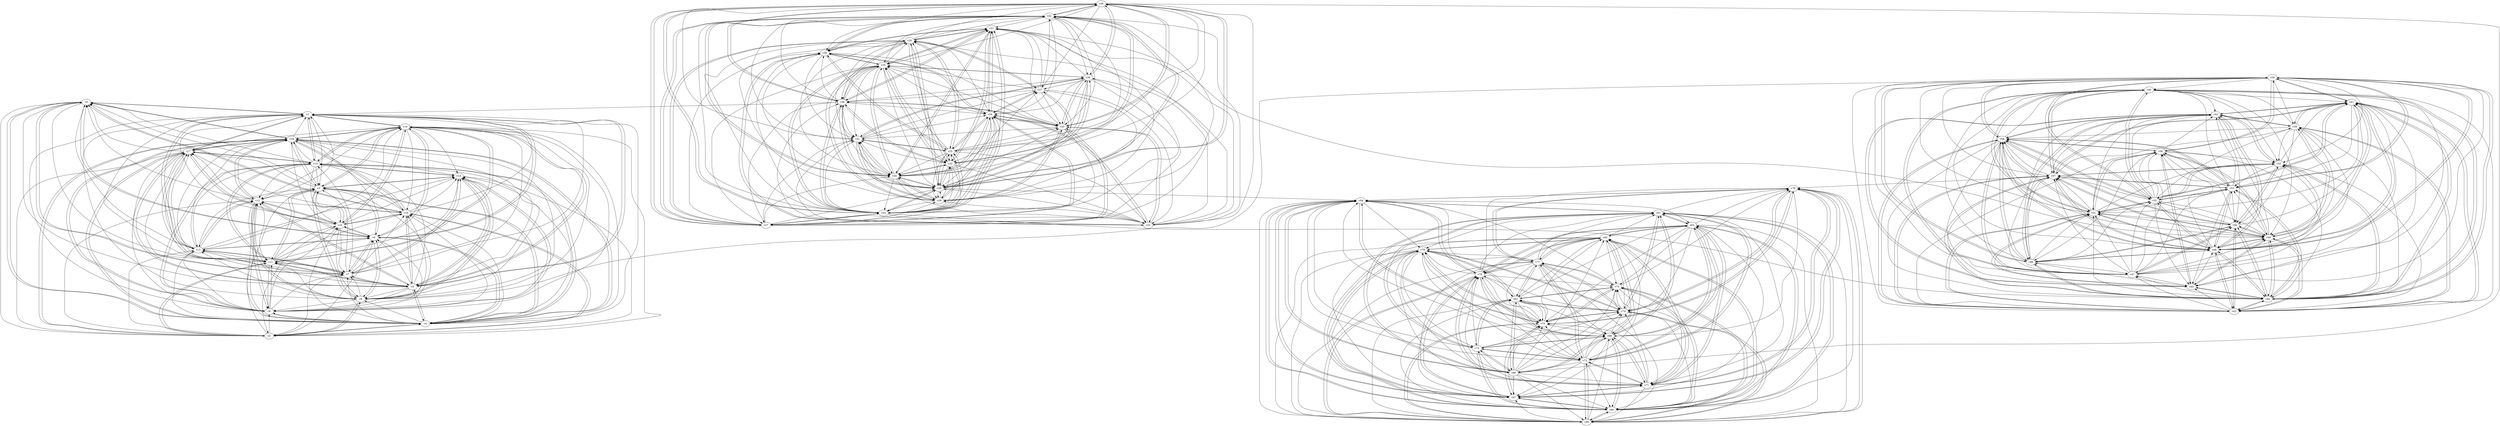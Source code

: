 digraph buchi_test108 {
    v0 [name="v0", player=0, priority=0];
    v1 [name="v1", player=0, priority=1];
    v2 [name="v2", player=1, priority=0];
    v3 [name="v3", player=1, priority=0];
    v4 [name="v4", player=1, priority=0];
    v5 [name="v5", player=0, priority=0];
    v6 [name="v6", player=1, priority=1];
    v7 [name="v7", player=0, priority=1];
    v8 [name="v8", player=1, priority=1];
    v9 [name="v9", player=0, priority=0];
    v10 [name="v10", player=1, priority=1];
    v11 [name="v11", player=0, priority=1];
    v12 [name="v12", player=0, priority=1];
    v13 [name="v13", player=1, priority=0];
    v14 [name="v14", player=0, priority=0];
    v15 [name="v15", player=0, priority=0];
    v16 [name="v16", player=1, priority=0];
    v17 [name="v17", player=1, priority=1];
    v18 [name="v18", player=0, priority=1];
    v19 [name="v19", player=0, priority=1];
    v20 [name="v20", player=1, priority=0];
    v21 [name="v21", player=0, priority=1];
    v22 [name="v22", player=1, priority=0];
    v23 [name="v23", player=1, priority=0];
    v24 [name="v24", player=1, priority=1];
    v25 [name="v25", player=0, priority=0];
    v26 [name="v26", player=0, priority=0];
    v27 [name="v27", player=0, priority=0];
    v28 [name="v28", player=0, priority=1];
    v29 [name="v29", player=1, priority=1];
    v30 [name="v30", player=1, priority=0];
    v31 [name="v31", player=1, priority=0];
    v32 [name="v32", player=1, priority=1];
    v33 [name="v33", player=1, priority=0];
    v34 [name="v34", player=0, priority=0];
    v35 [name="v35", player=1, priority=0];
    v36 [name="v36", player=0, priority=0];
    v37 [name="v37", player=0, priority=0];
    v38 [name="v38", player=1, priority=1];
    v39 [name="v39", player=0, priority=0];
    v40 [name="v40", player=0, priority=0];
    v41 [name="v41", player=0, priority=1];
    v42 [name="v42", player=0, priority=0];
    v43 [name="v43", player=0, priority=1];
    v44 [name="v44", player=1, priority=1];
    v45 [name="v45", player=1, priority=0];
    v46 [name="v46", player=0, priority=0];
    v47 [name="v47", player=0, priority=1];
    v48 [name="v48", player=1, priority=0];
    v49 [name="v49", player=0, priority=0];
    v50 [name="v50", player=0, priority=1];
    v51 [name="v51", player=0, priority=1];
    v52 [name="v52", player=0, priority=0];
    v53 [name="v53", player=0, priority=0];
    v54 [name="v54", player=0, priority=0];
    v55 [name="v55", player=0, priority=0];
    v56 [name="v56", player=1, priority=0];
    v57 [name="v57", player=1, priority=1];
    v58 [name="v58", player=1, priority=0];
    v59 [name="v59", player=1, priority=0];
    v60 [name="v60", player=0, priority=0];
    v61 [name="v61", player=0, priority=0];
    v62 [name="v62", player=1, priority=0];
    v63 [name="v63", player=1, priority=0];
    v64 [name="v64", player=0, priority=1];
    v65 [name="v65", player=0, priority=1];
    v66 [name="v66", player=0, priority=1];
    v67 [name="v67", player=1, priority=1];
    v68 [name="v68", player=1, priority=1];
    v69 [name="v69", player=1, priority=1];
    v70 [name="v70", player=0, priority=0];
    v71 [name="v71", player=1, priority=1];
    v72 [name="v72", player=1, priority=1];
    v73 [name="v73", player=1, priority=1];
    v74 [name="v74", player=0, priority=1];
    v75 [name="v75", player=0, priority=1];
    v76 [name="v76", player=1, priority=1];
    v77 [name="v77", player=1, priority=1];
    v78 [name="v78", player=0, priority=1];
    v79 [name="v79", player=1, priority=0];
    v55 -> v57;
    v7 -> v17;
    v18 -> v17;
    v47 -> v53;
    v78 -> v68;
    v70 -> v64;
    v26 -> v39;
    v78 -> v77;
    v29 -> v32;
    v8 -> v9;
    v19 -> v9;
    v79 -> v60;
    v11 -> v5;
    v40 -> v41;
    v19 -> v18;
    v48 -> v54;
    v11 -> v14;
    v63 -> v61;
    v41 -> v42;
    v52 -> v42;
    v4 -> v2;
    v33 -> v38;
    v41 -> v51;
    v25 -> v34;
    v62 -> v74;
    v44 -> v47;
    v3 -> v6;
    v34 -> v21;
    v14 -> v15;
    v34 -> v30;
    v74 -> v66;
    v66 -> v62;
    v74 -> v75;
    v37 -> v35;
    v7 -> v3;
    v18 -> v3;
    v55 -> v52;
    v59 -> v41;
    v18 -> v12;
    v59 -> v50;
    v26 -> v25;
    v67 -> v63;
    v47 -> v57;
    v70 -> v68;
    v19 -> v4;
    v77 -> v76;
    v29 -> v36;
    v48 -> v49;
    v21 -> v32;
    v0 -> v9;
    v11 -> v9;
    v40 -> v45;
    v48 -> v58;
    v33 -> v24;
    v73 -> v60;
    v25 -> v20;
    v62 -> v69;
    v73 -> v69;
    v25 -> v29;
    v44 -> v51;
    v51 -> v50;
    v34 -> v25;
    v74 -> v61;
    v3 -> v19;
    v37 -> v21;
    v22 -> v32;
    v74 -> v70;
    v74 -> v79;
    v66 -> v75;
    v15 -> v2;
    v36 -> v34;
    v15 -> v11;
    v55 -> v56;
    v7 -> v16;
    v18 -> v16;
    v47 -> v52;
    v29 -> v22;
    v29 -> v31;
    v69 -> v67;
    v48 -> v44;
    v21 -> v27;
    v69 -> v76;
    v48 -> v53;
    v21 -> v36;
    v61 -> v72;
    v40 -> v49;
    v10 -> v8;
    v33 -> v28;
    v73 -> v64;
    v25 -> v24;
    v62 -> v73;
    v25 -> v33;
    v51 -> v45;
    v14 -> v5;
    v43 -> v41;
    v51 -> v54;
    v43 -> v50;
    v22 -> v27;
    v74 -> v65;
    v43 -> v59;
    v66 -> v61;
    v36 -> v29;
    v15 -> v6;
    v55 -> v42;
    v7 -> v2;
    v18 -> v2;
    v36 -> v38;
    v28 -> v34;
    v55 -> v51;
    v7 -> v11;
    v59 -> v40;
    v59 -> v49;
    v65 -> v74;
    v47 -> v56;
    v6 -> v15;
    v77 -> v66;
    v29 -> v26;
    v69 -> v62;
    v77 -> v75;
    v50 -> v58;
    v69 -> v71;
    v40 -> v44;
    v10 -> v3;
    v21 -> v49;
    v10 -> v12;
    v2 -> v8;
    v54 -> v46;
    v33 -> v23;
    v2 -> v17;
    v54 -> v55;
    v62 -> v68;
    v73 -> v68;
    v25 -> v28;
    v62 -> v77;
    v51 -> v40;
    v73 -> v77;
    v3 -> v0;
    v32 -> v36;
    v3 -> v9;
    v43 -> v45;
    v51 -> v58;
    v74 -> v60;
    v3 -> v18;
    v36 -> v24;
    v36 -> v33;
    v28 -> v29;
    v65 -> v78;
    v76 -> v78;
    v68 -> v74;
    v47 -> v51;
    v6 -> v10;
    v58 -> v48;
    v77 -> v61;
    v6 -> v19;
    v77 -> v70;
    v29 -> v30;
    v69 -> v66;
    v69 -> v75;
    v42 -> v58;
    v21 -> v35;
    v10 -> v7;
    v20 -> v39;
    v54 -> v41;
    v10 -> v16;
    v2 -> v12;
    v62 -> v63;
    v73 -> v63;
    v54 -> v59;
    v32 -> v22;
    v73 -> v72;
    v32 -> v31;
    v24 -> v27;
    v35 -> v27;
    v3 -> v4;
    v43 -> v40;
    v51 -> v53;
    v24 -> v36;
    v35 -> v36;
    v43 -> v49;
    v72 -> v76;
    v36 -> v1;
    v43 -> v58;
    v17 -> v15;
    v65 -> v64;
    v76 -> v64;
    v55 -> v41;
    v28 -> v24;
    v68 -> v60;
    v65 -> v73;
    v76 -> v73;
    v28 -> v33;
    v68 -> v69;
    v57 -> v78;
    v58 -> v43;
    v6 -> v14;
    v77 -> v65;
    v29 -> v25;
    v69 -> v61;
    v77 -> v74;
    v69 -> v70;
    v21 -> v30;
    v61 -> v66;
    v10 -> v2;
    v31 -> v34;
    v54 -> v45;
    v23 -> v39;
    v32 -> v26;
    v32 -> v35;
    v16 -> v18;
    v51 -> v48;
    v24 -> v31;
    v35 -> v31;
    v43 -> v44;
    v64 -> v67;
    v72 -> v71;
    v64 -> v76;
    v17 -> v1;
    v5 -> v8;
    v9 -> v6;
    v5 -> v17;
    v46 -> v55;
    v36 -> v32;
    v49 -> v51;
    v65 -> v68;
    v68 -> v64;
    v76 -> v68;
    v58 -> v47;
    v77 -> v60;
    v50 -> v43;
    v6 -> v18;
    v58 -> v56;
    v50 -> v52;
    v69 -> v65;
    v42 -> v48;
    v39 -> v33;
    v20 -> v29;
    v31 -> v29;
    v31 -> v38;
    v54 -> v40;
    v23 -> v34;
    v2 -> v11;
    v32 -> v21;
    v1 -> v15;
    v13 -> v17;
    v32 -> v30;
    v72 -> v66;
    v24 -> v26;
    v24 -> v35;
    v24 -> v44;
    v17 -> v5;
    v57 -> v41;
    v9 -> v1;
    v5 -> v12;
    v46 -> v50;
    v76 -> v63;
    v9 -> v10;
    v9 -> v19;
    v6 -> v4;
    v58 -> v42;
    v79 -> v74;
    v6 -> v13;
    v58 -> v51;
    v50 -> v47;
    v69 -> v60;
    v71 -> v79;
    v54 -> v8;
    v50 -> v56;
    v42 -> v52;
    v23 -> v20;
    v23 -> v29;
    v54 -> v44;
    v23 -> v38;
    v13 -> v12;
    v53 -> v48;
    v32 -> v25;
    v72 -> v61;
    v1 -> v19;
    v24 -> v21;
    v35 -> v21;
    v16 -> v17;
    v53 -> v57;
    v35 -> v30;
    v64 -> v66;
    v72 -> v70;
    v17 -> v0;
    v38 -> v32;
    v5 -> v7;
    v17 -> v9;
    v49 -> v41;
    v5 -> v16;
    v46 -> v54;
    v65 -> v67;
    v49 -> v50;
    v76 -> v67;
    v68 -> v63;
    v49 -> v59;
    v27 -> v22;
    v68 -> v72;
    v27 -> v31;
    v79 -> v69;
    v58 -> v46;
    v71 -> v65;
    v71 -> v74;
    v63 -> v70;
    v42 -> v47;
    v39 -> v23;
    v12 -> v6;
    v20 -> v28;
    v31 -> v28;
    v75 -> v62;
    v20 -> v37;
    v31 -> v37;
    v23 -> v33;
    v75 -> v71;
    v1 -> v5;
    v13 -> v7;
    v32 -> v20;
    v16 -> v3;
    v34 -> v39;
    v45 -> v48;
    v24 -> v25;
    v64 -> v61;
    v72 -> v74;
    v64 -> v70;
    v64 -> v79;
    v38 -> v27;
    v17 -> v4;
    v46 -> v40;
    v57 -> v40;
    v9 -> v0;
    v5 -> v11;
    v57 -> v49;
    v49 -> v45;
    v46 -> v58;
    v57 -> v58;
    v8 -> v13;
    v27 -> v26;
    v30 -> v22;
    v71 -> v60;
    v0 -> v18;
    v30 -> v31;
    v63 -> v65;
    v71 -> v78;
    v63 -> v74;
    v12 -> v1;
    v12 -> v10;
    v4 -> v6;
    v41 -> v55;
    v52 -> v55;
    v20 -> v32;
    v4 -> v15;
    v60 -> v68;
    v23 -> v28;
    v75 -> v66;
    v60 -> v77;
    v1 -> v0;
    v13 -> v2;
    v1 -> v9;
    v13 -> v11;
    v53 -> v56;
    v56 -> v52;
    v26 -> v29;
    v38 -> v31;
    v5 -> v6;
    v46 -> v44;
    v57 -> v44;
    v26 -> v38;
    v67 -> v76;
    v78 -> v67;
    v0 -> v4;
    v19 -> v17;
    v27 -> v30;
    v79 -> v68;
    v27 -> v39;
    v63 -> v60;
    v79 -> v77;
    v30 -> v35;
    v71 -> v73;
    v39 -> v22;
    v12 -> v5;
    v52 -> v41;
    v63 -> v78;
    v52 -> v50;
    v60 -> v63;
    v4 -> v10;
    v44 -> v46;
    v41 -> v59;
    v34 -> v20;
    v75 -> v70;
    v34 -> v29;
    v1 -> v4;
    v53 -> v42;
    v16 -> v2;
    v22 -> v36;
    v1 -> v13;
    v37 -> v34;
    v66 -> v79;
    v45 -> v56;
    v26 -> v24;
    v38 -> v26;
    v59 -> v58;
    v26 -> v33;
    v38 -> v35;
    v67 -> v71;
    v70 -> v67;
    v78 -> v71;
    v49 -> v44;
    v8 -> v3;
    v8 -> v12;
    v19 -> v12;
    v30 -> v21;
    v48 -> v57;
    v79 -> v72;
    v11 -> v17;
    v71 -> v68;
    v63 -> v73;
    v12 -> v0;
    v41 -> v45;
    v4 -> v5;
    v44 -> v41;
    v41 -> v54;
    v60 -> v67;
    v4 -> v14;
    v44 -> v50;
    v44 -> v59;
    v34 -> v24;
    v37 -> v20;
    v22 -> v31;
    v34 -> v33;
    v37 -> v29;
    v66 -> v65;
    v45 -> v42;
    v56 -> v42;
    v74 -> v78;
    v15 -> v1;
    v45 -> v51;
    v56 -> v51;
    v15 -> v10;
    v18 -> v6;
    v15 -> v19;
    v38 -> v21;
    v7 -> v15;
    v38 -> v30;
    v67 -> v66;
    v70 -> v62;
    v26 -> v37;
    v8 -> v7;
    v48 -> v43;
    v27 -> v20;
    v11 -> v3;
    v8 -> v16;
    v19 -> v16;
    v48 -> v52;
    v11 -> v12;
    v40 -> v48;
    v71 -> v63;
    v40 -> v57;
    v63 -> v68;
    v33 -> v27;
    v12 -> v4;
    v25 -> v23;
    v4 -> v0;
    v33 -> v36;
    v41 -> v49;
    v25 -> v32;
    v62 -> v72;
    v4 -> v9;
    v44 -> v45;
    v44 -> v54;
    v3 -> v13;
    v22 -> v26;
    v34 -> v28;
    v66 -> v60;
    v22 -> v35;
    v34 -> v37;
    v37 -> v33;
    v66 -> v78;
    v7 -> v1;
    v18 -> v1;
    v15 -> v14;
    v59 -> v48;
    v26 -> v23;
    v55 -> v59;
    v7 -> v19;
    v18 -> v19;
    v47 -> v55;
    v59 -> v57;
    v67 -> v70;
    v78 -> v70;
    v70 -> v75;
    v8 -> v2;
    v19 -> v2;
    v8 -> v11;
    v19 -> v11;
    v0 -> v7;
    v11 -> v7;
    v48 -> v56;
    v21 -> v39;
    v0 -> v16;
    v11 -> v16;
    v40 -> v52;
    v33 -> v31;
    v73 -> v67;
    v41 -> v44;
    v52 -> v44;
    v44 -> v40;
    v44 -> v49;
    v3 -> v8;
    v14 -> v8;
    v22 -> v21;
    v34 -> v23;
    v51 -> v57;
    v22 -> v30;
    v37 -> v28;
    v66 -> v64;
    v22 -> v39;
    v74 -> v77;
    v55 -> v45;
    v7 -> v5;
    v47 -> v41;
    v15 -> v18;
    v55 -> v54;
    v59 -> v43;
    v7 -> v14;
    v18 -> v14;
    v47 -> v50;
    v59 -> v52;
    v78 -> v65;
    v29 -> v20;
    v48 -> v42;
    v77 -> v78;
    v11 -> v2;
    v29 -> v38;
    v48 -> v51;
    v21 -> v34;
    v69 -> v74;
    v40 -> v47;
    v61 -> v79;
    v33 -> v26;
    v25 -> v22;
    v54 -> v58;
    v33 -> v35;
    v73 -> v71;
    v25 -> v31;
    v51 -> v43;
    v14 -> v3;
    v51 -> v52;
    v3 -> v12;
    v43 -> v48;
    v37 -> v23;
    v43 -> v57;
    v66 -> v68;
    v36 -> v27;
    v15 -> v4;
    v55 -> v40;
    v7 -> v0;
    v18 -> v0;
    v15 -> v13;
    v28 -> v32;
    v55 -> v49;
    v7 -> v9;
    v18 -> v9;
    v47 -> v45;
    v55 -> v58;
    v59 -> v47;
    v47 -> v54;
    v77 -> v64;
    v29 -> v24;
    v77 -> v73;
    v21 -> v20;
    v48 -> v46;
    v61 -> v65;
    v40 -> v42;
    v61 -> v74;
    v10 -> v1;
    v40 -> v51;
    v10 -> v19;
    v33 -> v21;
    v54 -> v53;
    v73 -> v66;
    v62 -> v75;
    v73 -> v75;
    v25 -> v35;
    v14 -> v7;
    v51 -> v56;
    v24 -> v39;
    v35 -> v39;
    v3 -> v16;
    v66 -> v63;
    v17 -> v18;
    v36 -> v31;
    v18 -> v4;
    v47 -> v40;
    v55 -> v53;
    v59 -> v42;
    v65 -> v76;
    v47 -> v49;
    v47 -> v58;
    v6 -> v17;
    v58 -> v55;
    v77 -> v68;
    v29 -> v28;
    v69 -> v64;
    v21 -> v24;
    v29 -> v37;
    v61 -> v69;
    v61 -> v78;
    v10 -> v14;
    v2 -> v10;
    v54 -> v48;
    v73 -> v61;
    v2 -> v19;
    v54 -> v57;
    v62 -> v70;
    v73 -> v70;
    v32 -> v29;
    v51 -> v42;
    v3 -> v2;
    v14 -> v2;
    v24 -> v34;
    v35 -> v34;
    v3 -> v11;
    v43 -> v47;
    v43 -> v56;
    v17 -> v13;
    v36 -> v26;
    v76 -> v62;
    v28 -> v22;
    v36 -> v35;
    v76 -> v71;
    v55 -> v48;
    v28 -> v31;
    v68 -> v67;
    v68 -> v76;
    v6 -> v12;
    v58 -> v50;
    v77 -> v63;
    v50 -> v46;
    v50 -> v55;
    v69 -> v68;
    v61 -> v64;
    v61 -> v73;
    v10 -> v9;
    v54 -> v43;
    v10 -> v18;
    v2 -> v14;
    v54 -> v52;
    v62 -> v65;
    v73 -> v65;
    v32 -> v24;
    v24 -> v20;
    v35 -> v20;
    v72 -> v69;
    v24 -> v29;
    v35 -> v29;
    v14 -> v6;
    v51 -> v55;
    v35 -> v38;
    v43 -> v51;
    v36 -> v21;
    v9 -> v4;
    v5 -> v15;
    v57 -> v53;
    v36 -> v30;
    v9 -> v13;
    v65 -> v66;
    v36 -> v39;
    v49 -> v58;
    v65 -> v75;
    v28 -> v35;
    v68 -> v71;
    v76 -> v75;
    v6 -> v7;
    v58 -> v45;
    v50 -> v41;
    v6 -> v16;
    v58 -> v54;
    v77 -> v67;
    v42 -> v46;
    v69 -> v72;
    v61 -> v68;
    v39 -> v31;
    v20 -> v27;
    v2 -> v0;
    v20 -> v36;
    v2 -> v18;
    v54 -> v56;
    v35 -> v24;
    v72 -> v73;
    v64 -> v69;
    v64 -> v78;
    v5 -> v1;
    v17 -> v3;
    v46 -> v48;
    v57 -> v48;
    v76 -> v61;
    v9 -> v8;
    v5 -> v19;
    v28 -> v21;
    v46 -> v57;
    v9 -> v17;
    v49 -> v53;
    v28 -> v30;
    v65 -> v70;
    v68 -> v66;
    v76 -> v70;
    v76 -> v79;
    v6 -> v2;
    v58 -> v40;
    v26 -> v69;
    v27 -> v34;
    v6 -> v11;
    v77 -> v62;
    v42 -> v41;
    v42 -> v50;
    v61 -> v63;
    v42 -> v59;
    v20 -> v22;
    v39 -> v35;
    v12 -> v18;
    v20 -> v31;
    v75 -> v65;
    v2 -> v4;
    v60 -> v76;
    v23 -> v36;
    v13 -> v1;
    v75 -> v74;
    v1 -> v8;
    v32 -> v23;
    v1 -> v17;
    v13 -> v19;
    v53 -> v55;
    v16 -> v15;
    v72 -> v68;
    v35 -> v28;
    v57 -> v43;
    v36 -> v20;
    v5 -> v14;
    v57 -> v52;
    v76 -> v65;
    v49 -> v48;
    v68 -> v61;
    v49 -> v57;
    v27 -> v29;
    v79 -> v67;
    v58 -> v44;
    v58 -> v53;
    v30 -> v34;
    v50 -> v49;
    v42 -> v45;
    v39 -> v21;
    v39 -> v30;
    v12 -> v13;
    v20 -> v26;
    v31 -> v26;
    v60 -> v62;
    v23 -> v22;
    v60 -> v71;
    v4 -> v18;
    v23 -> v31;
    v75 -> v78;
    v16 -> v1;
    v13 -> v14;
    v53 -> v50;
    v32 -> v27;
    v16 -> v10;
    v45 -> v46;
    v24 -> v23;
    v56 -> v46;
    v35 -> v32;
    v5 -> v0;
    v38 -> v34;
    v5 -> v9;
    v17 -> v11;
    v46 -> v47;
    v9 -> v7;
    v49 -> v43;
    v5 -> v18;
    v67 -> v79;
    v76 -> v60;
    v27 -> v24;
    v79 -> v62;
    v27 -> v33;
    v30 -> v29;
    v71 -> v67;
    v50 -> v44;
    v71 -> v76;
    v39 -> v25;
    v12 -> v8;
    v20 -> v21;
    v39 -> v34;
    v12 -> v17;
    v41 -> v53;
    v20 -> v30;
    v31 -> v30;
    v52 -> v53;
    v60 -> v66;
    v75 -> v64;
    v60 -> v75;
    v13 -> v0;
    v13 -> v9;
    v53 -> v45;
    v16 -> v5;
    v13 -> v18;
    v53 -> v54;
    v16 -> v14;
    v64 -> v63;
    v64 -> v72;
    v26 -> v27;
    v38 -> v29;
    v5 -> v4;
    v46 -> v42;
    v57 -> v42;
    v9 -> v2;
    v26 -> v36;
    v5 -> v13;
    v46 -> v51;
    v78 -> v74;
    v70 -> v79;
    v8 -> v6;
    v49 -> v56;
    v8 -> v15;
    v19 -> v15;
    v27 -> v28;
    v0 -> v11;
    v79 -> v66;
    v30 -> v24;
    v30 -> v33;
    v63 -> v76;
    v41 -> v48;
    v20 -> v25;
    v4 -> v8;
    v31 -> v25;
    v23 -> v21;
    v41 -> v57;
    v52 -> v57;
    v4 -> v17;
    v44 -> v53;
    v60 -> v61;
    v60 -> v79;
    v34 -> v27;
    v75 -> v77;
    v1 -> v2;
    v13 -> v4;
    v53 -> v40;
    v16 -> v0;
    v22 -> v34;
    v1 -> v11;
    v72 -> v62;
    v56 -> v45;
    v53 -> v58;
    v56 -> v54;
    v26 -> v22;
    v38 -> v24;
    v7 -> v18;
    v38 -> v33;
    v57 -> v46;
    v70 -> v65;
    v49 -> v42;
    v67 -> v78;
    v70 -> v74;
    v19 -> v1;
    v19 -> v10;
    v11 -> v6;
    v8 -> v19;
    v48 -> v55;
    v79 -> v70;
    v0 -> v15;
    v11 -> v15;
    v30 -> v28;
    v30 -> v37;
    v63 -> v71;
    v41 -> v43;
    v52 -> v43;
    v4 -> v3;
    v12 -> v16;
    v60 -> v65;
    v4 -> v12;
    v44 -> v48;
    v44 -> v57;
    v22 -> v29;
    v1 -> v6;
    v53 -> v44;
    v22 -> v38;
    v74 -> v76;
    v37 -> v36;
    v66 -> v72;
    v45 -> v49;
    v56 -> v49;
    v56 -> v58;
    v15 -> v17;
    v7 -> v13;
    v67 -> v64;
    v78 -> v64;
    v70 -> v60;
    v26 -> v35;
    v38 -> v37;
    v70 -> v78;
    v19 -> v5;
    v48 -> v41;
    v0 -> v1;
    v8 -> v14;
    v19 -> v14;
    v79 -> v65;
    v11 -> v10;
    v30 -> v23;
    v71 -> v61;
    v11 -> v19;
    v40 -> v55;
    v30 -> v32;
    v71 -> v70;
    v63 -> v66;
    v29 -> v64;
    v63 -> v75;
    v33 -> v34;
    v25 -> v30;
    v4 -> v7;
    v44 -> v43;
    v62 -> v79;
    v25 -> v39;
    v73 -> v79;
    v4 -> v16;
    v44 -> v52;
    v22 -> v24;
    v74 -> v62;
    v37 -> v22;
    v22 -> v33;
    v66 -> v67;
    v45 -> v44;
    v56 -> v44;
    v15 -> v12;
    v18 -> v8;
}

